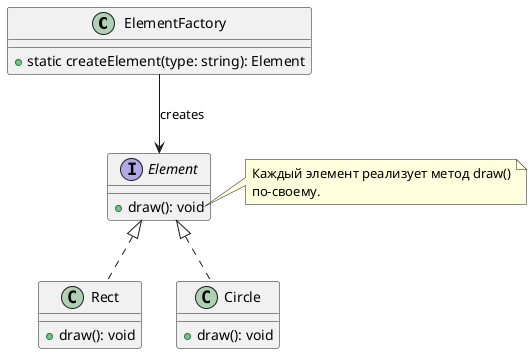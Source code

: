 @startuml
class ElementFactory {
    + static createElement(type: string): Element
}

interface Element {
    + draw(): void
}

class Rect implements Element {
    + draw(): void
}

class Circle implements Element {
    + draw(): void
}

ElementFactory --> Element : creates


note right of Element::draw
    Каждый элемент реализует метод draw()
    по-своему.
end note
@enduml